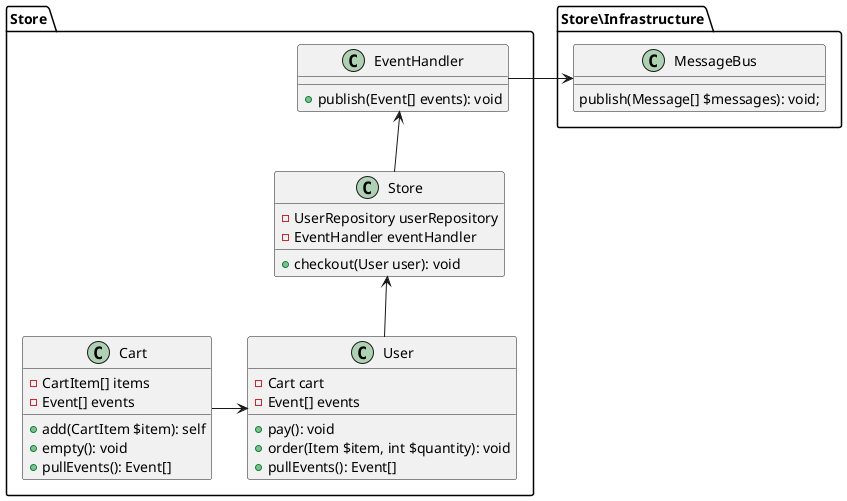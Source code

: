 @startuml

package Store\Infrastructure {
	class MessageBus {
		publish(Message[] $messages): void;
	}
}

package Store
{
	Store <-- User
	User <-left- Cart

	EventHandler <-- Store
    EventHandler -> MessageBus


	class User {
	    -Cart cart
	    -Event[] events
	    +pay(): void
	    +order(Item $item, int $quantity): void
	    +pullEvents(): Event[]
	}

	class Cart {
	    -CartItem[] items
	    -Event[] events
	    +add(CartItem $item): self
	    +empty(): void
	    +pullEvents(): Event[]
	}

	class Store {
	   -UserRepository userRepository
	   -EventHandler eventHandler
	   +checkout(User user): void
	}


	class EventHandler {
        +publish(Event[] events): void
    }
}
@enduml
